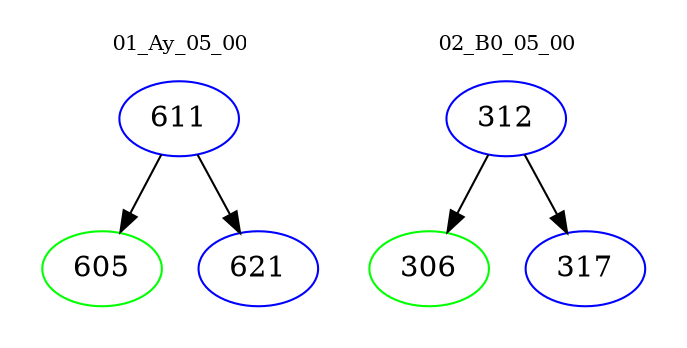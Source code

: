 digraph{
subgraph cluster_0 {
color = white
label = "01_Ay_05_00";
fontsize=10;
T0_611 [label="611", color="blue"]
T0_611 -> T0_605 [color="black"]
T0_605 [label="605", color="green"]
T0_611 -> T0_621 [color="black"]
T0_621 [label="621", color="blue"]
}
subgraph cluster_1 {
color = white
label = "02_B0_05_00";
fontsize=10;
T1_312 [label="312", color="blue"]
T1_312 -> T1_306 [color="black"]
T1_306 [label="306", color="green"]
T1_312 -> T1_317 [color="black"]
T1_317 [label="317", color="blue"]
}
}
